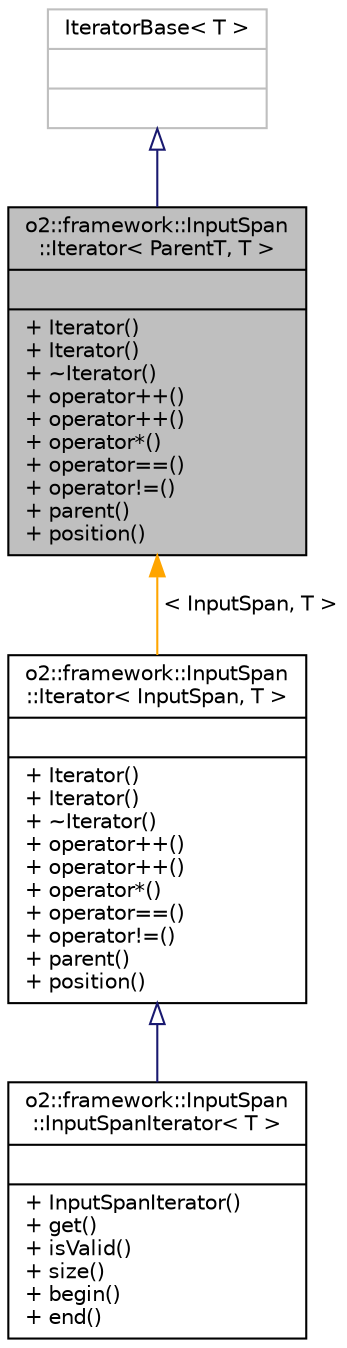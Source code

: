 digraph "o2::framework::InputSpan::Iterator&lt; ParentT, T &gt;"
{
 // INTERACTIVE_SVG=YES
  bgcolor="transparent";
  edge [fontname="Helvetica",fontsize="10",labelfontname="Helvetica",labelfontsize="10"];
  node [fontname="Helvetica",fontsize="10",shape=record];
  Node0 [label="{o2::framework::InputSpan\l::Iterator\< ParentT, T \>\n||+ Iterator()\l+ Iterator()\l+ ~Iterator()\l+ operator++()\l+ operator++()\l+ operator*()\l+ operator==()\l+ operator!=()\l+ parent()\l+ position()\l}",height=0.2,width=0.4,color="black", fillcolor="grey75", style="filled", fontcolor="black"];
  Node1 -> Node0 [dir="back",color="midnightblue",fontsize="10",style="solid",arrowtail="onormal",fontname="Helvetica"];
  Node1 [label="{IteratorBase\< T \>\n||}",height=0.2,width=0.4,color="grey75"];
  Node0 -> Node2 [dir="back",color="orange",fontsize="10",style="solid",label=" \< InputSpan, T \>" ,fontname="Helvetica"];
  Node2 [label="{o2::framework::InputSpan\l::Iterator\< InputSpan, T \>\n||+ Iterator()\l+ Iterator()\l+ ~Iterator()\l+ operator++()\l+ operator++()\l+ operator*()\l+ operator==()\l+ operator!=()\l+ parent()\l+ position()\l}",height=0.2,width=0.4,color="black",URL="$d1/d05/classo2_1_1framework_1_1InputSpan_1_1Iterator.html"];
  Node2 -> Node3 [dir="back",color="midnightblue",fontsize="10",style="solid",arrowtail="onormal",fontname="Helvetica"];
  Node3 [label="{o2::framework::InputSpan\l::InputSpanIterator\< T \>\n||+ InputSpanIterator()\l+ get()\l+ isValid()\l+ size()\l+ begin()\l+ end()\l}",height=0.2,width=0.4,color="black",URL="$d4/dce/classo2_1_1framework_1_1InputSpan_1_1InputSpanIterator.html"];
}
